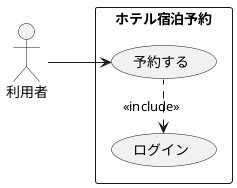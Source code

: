 @startuml ユースケース図
left to right direction
actor 利用者
rectangle ホテル宿泊予約{
usecase ログイン
usecase 予約する
}
利用者 --> 予約する
ログイン<. 予約する: << include >>
@enduml